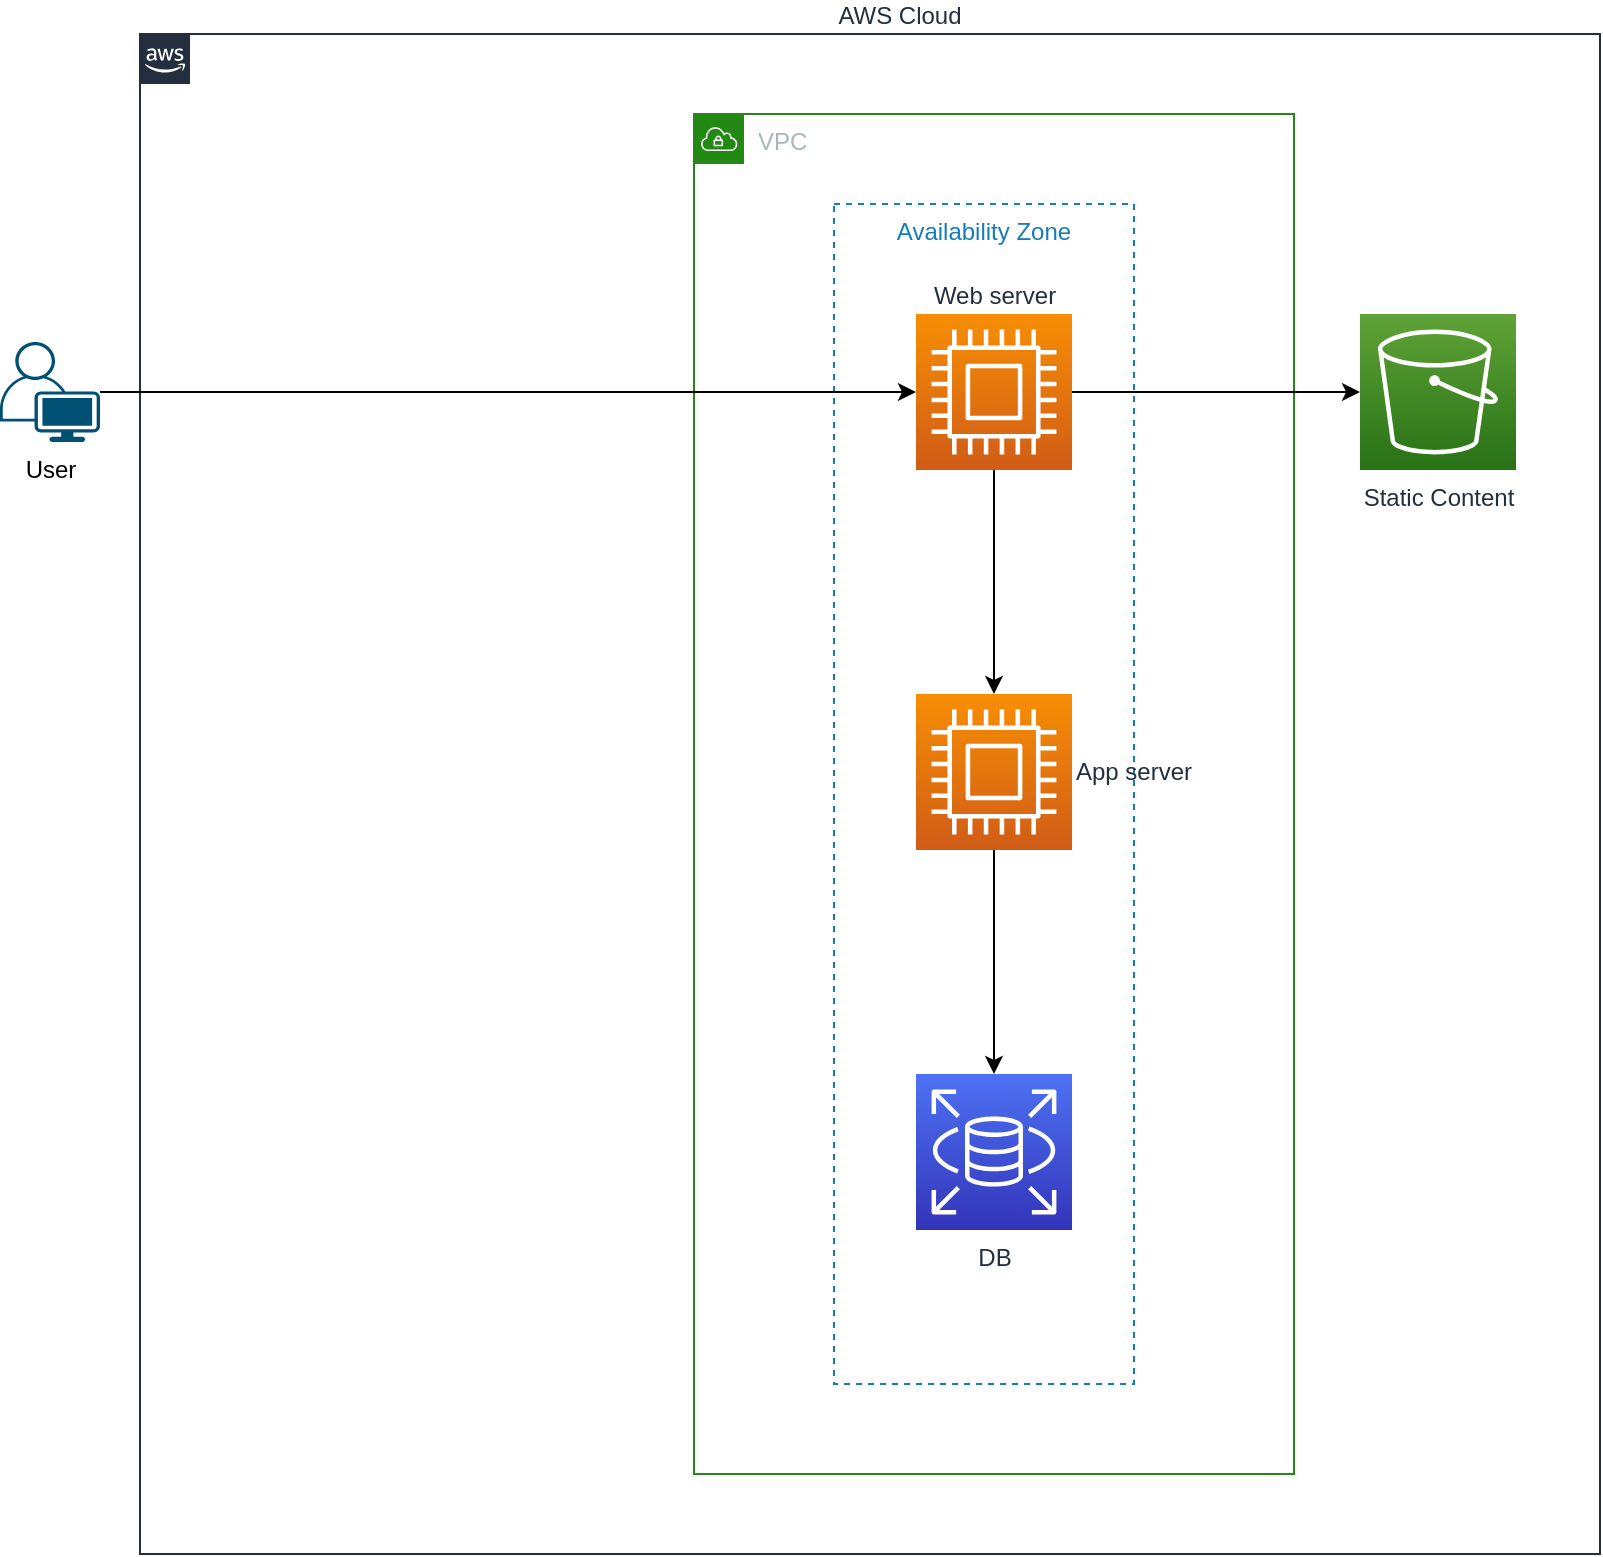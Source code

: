 <mxfile version="21.3.3" type="github" pages="2">
  <diagram name="Initial" id="4kg18z0V7WkvskuCNW7o">
    <mxGraphModel dx="1434" dy="764" grid="1" gridSize="10" guides="1" tooltips="1" connect="1" arrows="1" fold="1" page="1" pageScale="1" pageWidth="1100" pageHeight="850" math="0" shadow="0">
      <root>
        <mxCell id="0" />
        <mxCell id="1" parent="0" />
        <mxCell id="tJVP_CJtPcMaXXXab1c2-1" value="AWS Cloud" style="points=[[0,0],[0.25,0],[0.5,0],[0.75,0],[1,0],[1,0.25],[1,0.5],[1,0.75],[1,1],[0.75,1],[0.5,1],[0.25,1],[0,1],[0,0.75],[0,0.5],[0,0.25]];outlineConnect=0;gradientColor=none;html=1;whiteSpace=wrap;fontSize=12;fontStyle=0;container=1;pointerEvents=0;collapsible=0;recursiveResize=0;shape=mxgraph.aws4.group;grIcon=mxgraph.aws4.group_aws_cloud_alt;strokeColor=#232F3E;fillColor=none;verticalAlign=bottom;align=center;spacingLeft=30;fontColor=#232F3E;dashed=0;labelPosition=center;verticalLabelPosition=top;" vertex="1" parent="1">
          <mxGeometry x="80" y="40" width="730" height="760" as="geometry" />
        </mxCell>
        <mxCell id="tJVP_CJtPcMaXXXab1c2-9" value="VPC" style="points=[[0,0],[0.25,0],[0.5,0],[0.75,0],[1,0],[1,0.25],[1,0.5],[1,0.75],[1,1],[0.75,1],[0.5,1],[0.25,1],[0,1],[0,0.75],[0,0.5],[0,0.25]];outlineConnect=0;gradientColor=none;html=1;whiteSpace=wrap;fontSize=12;fontStyle=0;container=1;pointerEvents=0;collapsible=0;recursiveResize=0;shape=mxgraph.aws4.group;grIcon=mxgraph.aws4.group_vpc;strokeColor=#248814;fillColor=none;verticalAlign=top;align=left;spacingLeft=30;fontColor=#AAB7B8;dashed=0;" vertex="1" parent="tJVP_CJtPcMaXXXab1c2-1">
          <mxGeometry x="277" y="40" width="300" height="680" as="geometry" />
        </mxCell>
        <mxCell id="tJVP_CJtPcMaXXXab1c2-10" value="Availability Zone" style="fillColor=none;strokeColor=#147EBA;dashed=1;verticalAlign=top;fontStyle=0;fontColor=#147EBA;whiteSpace=wrap;html=1;" vertex="1" parent="tJVP_CJtPcMaXXXab1c2-9">
          <mxGeometry x="70" y="45" width="150" height="590" as="geometry" />
        </mxCell>
        <mxCell id="tJVP_CJtPcMaXXXab1c2-24" style="edgeStyle=orthogonalEdgeStyle;rounded=0;orthogonalLoop=1;jettySize=auto;html=1;" edge="1" parent="tJVP_CJtPcMaXXXab1c2-9" source="tJVP_CJtPcMaXXXab1c2-11" target="tJVP_CJtPcMaXXXab1c2-23">
          <mxGeometry relative="1" as="geometry" />
        </mxCell>
        <mxCell id="tJVP_CJtPcMaXXXab1c2-11" value="Web server" style="sketch=0;points=[[0,0,0],[0.25,0,0],[0.5,0,0],[0.75,0,0],[1,0,0],[0,1,0],[0.25,1,0],[0.5,1,0],[0.75,1,0],[1,1,0],[0,0.25,0],[0,0.5,0],[0,0.75,0],[1,0.25,0],[1,0.5,0],[1,0.75,0]];outlineConnect=0;fontColor=#232F3E;gradientColor=#F78E04;gradientDirection=north;fillColor=#D05C17;strokeColor=#ffffff;dashed=0;verticalLabelPosition=top;verticalAlign=bottom;align=center;html=1;fontSize=12;fontStyle=0;aspect=fixed;shape=mxgraph.aws4.resourceIcon;resIcon=mxgraph.aws4.compute;labelPosition=center;" vertex="1" parent="tJVP_CJtPcMaXXXab1c2-9">
          <mxGeometry x="111" y="100" width="78" height="78" as="geometry" />
        </mxCell>
        <mxCell id="tJVP_CJtPcMaXXXab1c2-13" value="DB" style="sketch=0;points=[[0,0,0],[0.25,0,0],[0.5,0,0],[0.75,0,0],[1,0,0],[0,1,0],[0.25,1,0],[0.5,1,0],[0.75,1,0],[1,1,0],[0,0.25,0],[0,0.5,0],[0,0.75,0],[1,0.25,0],[1,0.5,0],[1,0.75,0]];outlineConnect=0;fontColor=#232F3E;gradientColor=#4D72F3;gradientDirection=north;fillColor=#3334B9;strokeColor=#ffffff;dashed=0;verticalLabelPosition=bottom;verticalAlign=top;align=center;html=1;fontSize=12;fontStyle=0;aspect=fixed;shape=mxgraph.aws4.resourceIcon;resIcon=mxgraph.aws4.rds;" vertex="1" parent="tJVP_CJtPcMaXXXab1c2-9">
          <mxGeometry x="111" y="480" width="78" height="78" as="geometry" />
        </mxCell>
        <mxCell id="tJVP_CJtPcMaXXXab1c2-25" style="edgeStyle=orthogonalEdgeStyle;rounded=0;orthogonalLoop=1;jettySize=auto;html=1;" edge="1" parent="tJVP_CJtPcMaXXXab1c2-9" source="tJVP_CJtPcMaXXXab1c2-23" target="tJVP_CJtPcMaXXXab1c2-13">
          <mxGeometry relative="1" as="geometry" />
        </mxCell>
        <mxCell id="tJVP_CJtPcMaXXXab1c2-23" value="App server" style="sketch=0;points=[[0,0,0],[0.25,0,0],[0.5,0,0],[0.75,0,0],[1,0,0],[0,1,0],[0.25,1,0],[0.5,1,0],[0.75,1,0],[1,1,0],[0,0.25,0],[0,0.5,0],[0,0.75,0],[1,0.25,0],[1,0.5,0],[1,0.75,0]];outlineConnect=0;fontColor=#232F3E;gradientColor=#F78E04;gradientDirection=north;fillColor=#D05C17;strokeColor=#ffffff;dashed=0;verticalLabelPosition=middle;verticalAlign=middle;align=left;html=1;fontSize=12;fontStyle=0;aspect=fixed;shape=mxgraph.aws4.resourceIcon;resIcon=mxgraph.aws4.compute;labelPosition=right;" vertex="1" parent="tJVP_CJtPcMaXXXab1c2-9">
          <mxGeometry x="111" y="290" width="78" height="78" as="geometry" />
        </mxCell>
        <mxCell id="tJVP_CJtPcMaXXXab1c2-14" value="Static Content" style="sketch=0;points=[[0,0,0],[0.25,0,0],[0.5,0,0],[0.75,0,0],[1,0,0],[0,1,0],[0.25,1,0],[0.5,1,0],[0.75,1,0],[1,1,0],[0,0.25,0],[0,0.5,0],[0,0.75,0],[1,0.25,0],[1,0.5,0],[1,0.75,0]];outlineConnect=0;fontColor=#232F3E;gradientColor=#60A337;gradientDirection=north;fillColor=#277116;strokeColor=#ffffff;dashed=0;verticalLabelPosition=bottom;verticalAlign=top;align=center;html=1;fontSize=12;fontStyle=0;aspect=fixed;shape=mxgraph.aws4.resourceIcon;resIcon=mxgraph.aws4.s3;" vertex="1" parent="tJVP_CJtPcMaXXXab1c2-1">
          <mxGeometry x="610" y="140" width="78" height="78" as="geometry" />
        </mxCell>
        <mxCell id="tJVP_CJtPcMaXXXab1c2-15" style="edgeStyle=orthogonalEdgeStyle;rounded=0;orthogonalLoop=1;jettySize=auto;html=1;" edge="1" parent="tJVP_CJtPcMaXXXab1c2-1" source="tJVP_CJtPcMaXXXab1c2-11" target="tJVP_CJtPcMaXXXab1c2-14">
          <mxGeometry relative="1" as="geometry" />
        </mxCell>
        <mxCell id="tJVP_CJtPcMaXXXab1c2-22" style="edgeStyle=orthogonalEdgeStyle;rounded=0;orthogonalLoop=1;jettySize=auto;html=1;" edge="1" parent="1" source="tJVP_CJtPcMaXXXab1c2-21" target="tJVP_CJtPcMaXXXab1c2-11">
          <mxGeometry relative="1" as="geometry">
            <mxPoint x="203" y="502.8" as="targetPoint" />
          </mxGeometry>
        </mxCell>
        <mxCell id="tJVP_CJtPcMaXXXab1c2-21" value="User" style="points=[[0.35,0,0],[0.98,0.51,0],[1,0.71,0],[0.67,1,0],[0,0.795,0],[0,0.65,0]];verticalLabelPosition=bottom;sketch=0;html=1;verticalAlign=top;aspect=fixed;align=center;pointerEvents=1;shape=mxgraph.cisco19.user;fillColor=#005073;strokeColor=none;" vertex="1" parent="1">
          <mxGeometry x="10" y="194" width="50" height="50" as="geometry" />
        </mxCell>
      </root>
    </mxGraphModel>
  </diagram>
  <diagram id="b8bF-wRW1LS9-2fxUuWQ" name="Expected">
    <mxGraphModel dx="1434" dy="764" grid="1" gridSize="10" guides="1" tooltips="1" connect="1" arrows="1" fold="1" page="1" pageScale="1" pageWidth="1100" pageHeight="850" math="0" shadow="0">
      <root>
        <mxCell id="0" />
        <mxCell id="1" parent="0" />
        <mxCell id="YKZbRmKNCoG6-A81U4jJ-1" value="" style="points=[[0,0],[0.25,0],[0.5,0],[0.75,0],[1,0],[1,0.25],[1,0.5],[1,0.75],[1,1],[0.75,1],[0.5,1],[0.25,1],[0,1],[0,0.75],[0,0.5],[0,0.25]];outlineConnect=0;gradientColor=none;html=1;whiteSpace=wrap;fontSize=12;fontStyle=0;container=1;pointerEvents=0;collapsible=0;recursiveResize=0;shape=mxgraph.aws4.group;grIcon=mxgraph.aws4.group_aws_cloud_alt;strokeColor=#232F3E;fillColor=none;verticalAlign=bottom;align=center;spacingLeft=30;fontColor=#232F3E;dashed=0;labelPosition=center;verticalLabelPosition=top;" vertex="1" parent="1">
          <mxGeometry x="20" y="73" width="1060" height="767" as="geometry" />
        </mxCell>
        <mxCell id="YKZbRmKNCoG6-A81U4jJ-2" value="VPC" style="points=[[0,0],[0.25,0],[0.5,0],[0.75,0],[1,0],[1,0.25],[1,0.5],[1,0.75],[1,1],[0.75,1],[0.5,1],[0.25,1],[0,1],[0,0.75],[0,0.5],[0,0.25]];outlineConnect=0;gradientColor=none;html=1;whiteSpace=wrap;fontSize=12;fontStyle=0;container=1;pointerEvents=0;collapsible=0;recursiveResize=0;shape=mxgraph.aws4.group;grIcon=mxgraph.aws4.group_vpc;strokeColor=#248814;fillColor=none;verticalAlign=top;align=left;spacingLeft=30;fontColor=#AAB7B8;dashed=0;" vertex="1" parent="YKZbRmKNCoG6-A81U4jJ-1">
          <mxGeometry x="190" y="170" width="840" height="580" as="geometry" />
        </mxCell>
        <mxCell id="YKZbRmKNCoG6-A81U4jJ-3" value="Availability Zone A" style="fillColor=none;strokeColor=#147EBA;dashed=1;verticalAlign=top;fontStyle=0;fontColor=#147EBA;whiteSpace=wrap;html=1;" vertex="1" parent="YKZbRmKNCoG6-A81U4jJ-2">
          <mxGeometry x="70" y="10" width="200" height="560" as="geometry" />
        </mxCell>
        <mxCell id="YKZbRmKNCoG6-A81U4jJ-20" value="Public subnet" style="points=[[0,0],[0.25,0],[0.5,0],[0.75,0],[1,0],[1,0.25],[1,0.5],[1,0.75],[1,1],[0.75,1],[0.5,1],[0.25,1],[0,1],[0,0.75],[0,0.5],[0,0.25]];outlineConnect=0;gradientColor=none;html=1;whiteSpace=wrap;fontSize=12;fontStyle=0;container=1;pointerEvents=0;collapsible=0;recursiveResize=0;shape=mxgraph.aws4.group;grIcon=mxgraph.aws4.group_security_group;grStroke=0;strokeColor=#248814;fillColor=#E9F3E6;verticalAlign=top;align=left;spacingLeft=30;fontColor=#248814;dashed=0;" vertex="1" parent="YKZbRmKNCoG6-A81U4jJ-2">
          <mxGeometry x="85" y="80" width="175" height="98" as="geometry" />
        </mxCell>
        <mxCell id="YKZbRmKNCoG6-A81U4jJ-22" value="Elastic Load Balancer" style="sketch=0;points=[[0,0,0],[0.25,0,0],[0.5,0,0],[0.75,0,0],[1,0,0],[0,1,0],[0.25,1,0],[0.5,1,0],[0.75,1,0],[1,1,0],[0,0.25,0],[0,0.5,0],[0,0.75,0],[1,0.25,0],[1,0.5,0],[1,0.75,0]];outlineConnect=0;fontColor=#232F3E;gradientColor=#945DF2;gradientDirection=north;fillColor=#5A30B5;strokeColor=#ffffff;dashed=0;verticalLabelPosition=bottom;verticalAlign=top;align=center;html=1;fontSize=12;fontStyle=0;aspect=fixed;shape=mxgraph.aws4.resourceIcon;resIcon=mxgraph.aws4.elastic_load_balancing;" vertex="1" parent="YKZbRmKNCoG6-A81U4jJ-2">
          <mxGeometry x="404.5" y="135" width="51" height="51" as="geometry" />
        </mxCell>
        <mxCell id="YKZbRmKNCoG6-A81U4jJ-25" value="App subnet" style="points=[[0,0],[0.25,0],[0.5,0],[0.75,0],[1,0],[1,0.25],[1,0.5],[1,0.75],[1,1],[0.75,1],[0.5,1],[0.25,1],[0,1],[0,0.75],[0,0.5],[0,0.25]];outlineConnect=0;gradientColor=none;html=1;whiteSpace=wrap;fontSize=12;fontStyle=0;container=1;pointerEvents=0;collapsible=0;recursiveResize=0;shape=mxgraph.aws4.group;grIcon=mxgraph.aws4.group_security_group;grStroke=0;strokeColor=#147EBA;fillColor=#E6F2F8;verticalAlign=top;align=left;spacingLeft=30;fontColor=#147EBA;dashed=0;" vertex="1" parent="YKZbRmKNCoG6-A81U4jJ-2">
          <mxGeometry x="82.5" y="330" width="175" height="120" as="geometry" />
        </mxCell>
        <mxCell id="YKZbRmKNCoG6-A81U4jJ-27" value="DB subnet" style="points=[[0,0],[0.25,0],[0.5,0],[0.75,0],[1,0],[1,0.25],[1,0.5],[1,0.75],[1,1],[0.75,1],[0.5,1],[0.25,1],[0,1],[0,0.75],[0,0.5],[0,0.25]];outlineConnect=0;gradientColor=none;html=1;whiteSpace=wrap;fontSize=12;fontStyle=0;container=1;pointerEvents=0;collapsible=0;recursiveResize=0;shape=mxgraph.aws4.group;grIcon=mxgraph.aws4.group_security_group;grStroke=0;strokeColor=#147EBA;fillColor=#E6F2F8;verticalAlign=top;align=left;spacingLeft=30;fontColor=#147EBA;dashed=0;" vertex="1" parent="YKZbRmKNCoG6-A81U4jJ-2">
          <mxGeometry x="82.5" y="460" width="175" height="100" as="geometry" />
        </mxCell>
        <mxCell id="YKZbRmKNCoG6-A81U4jJ-28" value="EC2 Instances App Servers" style="outlineConnect=0;dashed=0;verticalLabelPosition=bottom;verticalAlign=top;align=center;html=1;shape=mxgraph.aws3.ec2;fillColor=#F58534;gradientColor=none;" vertex="1" parent="YKZbRmKNCoG6-A81U4jJ-2">
          <mxGeometry x="137.5" y="388" width="52.5" height="40" as="geometry" />
        </mxCell>
        <mxCell id="YKZbRmKNCoG6-A81U4jJ-30" value="Availability Zone B" style="fillColor=none;strokeColor=#147EBA;dashed=1;verticalAlign=top;fontStyle=0;fontColor=#147EBA;whiteSpace=wrap;html=1;" vertex="1" parent="YKZbRmKNCoG6-A81U4jJ-2">
          <mxGeometry x="598" y="13" width="200" height="557" as="geometry" />
        </mxCell>
        <mxCell id="YKZbRmKNCoG6-A81U4jJ-31" value="Public subnet" style="points=[[0,0],[0.25,0],[0.5,0],[0.75,0],[1,0],[1,0.25],[1,0.5],[1,0.75],[1,1],[0.75,1],[0.5,1],[0.25,1],[0,1],[0,0.75],[0,0.5],[0,0.25]];outlineConnect=0;gradientColor=none;html=1;whiteSpace=wrap;fontSize=12;fontStyle=0;container=1;pointerEvents=0;collapsible=0;recursiveResize=0;shape=mxgraph.aws4.group;grIcon=mxgraph.aws4.group_security_group;grStroke=0;strokeColor=#248814;fillColor=#E9F3E6;verticalAlign=top;align=left;spacingLeft=30;fontColor=#248814;dashed=0;" vertex="1" parent="YKZbRmKNCoG6-A81U4jJ-2">
          <mxGeometry x="611" y="80" width="175" height="100" as="geometry" />
        </mxCell>
        <mxCell id="-zyhFOnUaJ4RCDjZa1kj-6" value="Nat Gateway" style="sketch=0;outlineConnect=0;fontColor=#232F3E;gradientColor=none;fillColor=#4D27AA;strokeColor=none;dashed=0;verticalLabelPosition=bottom;verticalAlign=top;align=center;html=1;fontSize=12;fontStyle=0;aspect=fixed;pointerEvents=1;shape=mxgraph.aws4.nat_gateway;" vertex="1" parent="YKZbRmKNCoG6-A81U4jJ-31">
          <mxGeometry x="68.5" y="40" width="38" height="38" as="geometry" />
        </mxCell>
        <mxCell id="YKZbRmKNCoG6-A81U4jJ-33" value="App subnet" style="points=[[0,0],[0.25,0],[0.5,0],[0.75,0],[1,0],[1,0.25],[1,0.5],[1,0.75],[1,1],[0.75,1],[0.5,1],[0.25,1],[0,1],[0,0.75],[0,0.5],[0,0.25]];outlineConnect=0;gradientColor=none;html=1;whiteSpace=wrap;fontSize=12;fontStyle=0;container=1;pointerEvents=0;collapsible=0;recursiveResize=0;shape=mxgraph.aws4.group;grIcon=mxgraph.aws4.group_security_group;grStroke=0;strokeColor=#147EBA;fillColor=#E6F2F8;verticalAlign=top;align=left;spacingLeft=30;fontColor=#147EBA;dashed=0;" vertex="1" parent="YKZbRmKNCoG6-A81U4jJ-2">
          <mxGeometry x="608.5" y="330" width="175" height="120" as="geometry" />
        </mxCell>
        <mxCell id="YKZbRmKNCoG6-A81U4jJ-34" value="DB subnet" style="points=[[0,0],[0.25,0],[0.5,0],[0.75,0],[1,0],[1,0.25],[1,0.5],[1,0.75],[1,1],[0.75,1],[0.5,1],[0.25,1],[0,1],[0,0.75],[0,0.5],[0,0.25]];outlineConnect=0;gradientColor=none;html=1;whiteSpace=wrap;fontSize=12;fontStyle=0;container=1;pointerEvents=0;collapsible=0;recursiveResize=0;shape=mxgraph.aws4.group;grIcon=mxgraph.aws4.group_security_group;grStroke=0;strokeColor=#147EBA;fillColor=#E6F2F8;verticalAlign=top;align=left;spacingLeft=30;fontColor=#147EBA;dashed=0;" vertex="1" parent="YKZbRmKNCoG6-A81U4jJ-2">
          <mxGeometry x="608.5" y="460" width="175" height="100" as="geometry" />
        </mxCell>
        <mxCell id="YKZbRmKNCoG6-A81U4jJ-35" value="EC2 Instances App Servers" style="outlineConnect=0;dashed=0;verticalLabelPosition=bottom;verticalAlign=top;align=center;html=1;shape=mxgraph.aws3.ec2;fillColor=#F58534;gradientColor=none;" vertex="1" parent="YKZbRmKNCoG6-A81U4jJ-2">
          <mxGeometry x="663.5" y="385" width="56.5" height="40" as="geometry" />
        </mxCell>
        <mxCell id="YKZbRmKNCoG6-A81U4jJ-36" value="Web&amp;nbsp;subnet" style="points=[[0,0],[0.25,0],[0.5,0],[0.75,0],[1,0],[1,0.25],[1,0.5],[1,0.75],[1,1],[0.75,1],[0.5,1],[0.25,1],[0,1],[0,0.75],[0,0.5],[0,0.25]];outlineConnect=0;gradientColor=none;html=1;whiteSpace=wrap;fontSize=12;fontStyle=0;container=1;pointerEvents=0;collapsible=0;recursiveResize=0;shape=mxgraph.aws4.group;grIcon=mxgraph.aws4.group_security_group;grStroke=0;strokeColor=#147EBA;fillColor=#E6F2F8;verticalAlign=top;align=left;spacingLeft=30;fontColor=#147EBA;dashed=0;" vertex="1" parent="YKZbRmKNCoG6-A81U4jJ-2">
          <mxGeometry x="612" y="195" width="175" height="120" as="geometry" />
        </mxCell>
        <mxCell id="YKZbRmKNCoG6-A81U4jJ-37" value="EC2 Instances Web Servers" style="outlineConnect=0;dashed=0;verticalLabelPosition=bottom;verticalAlign=top;align=center;html=1;shape=mxgraph.aws3.ec2;fillColor=#F58534;gradientColor=none;" vertex="1" parent="YKZbRmKNCoG6-A81U4jJ-36">
          <mxGeometry x="56" y="50" width="54" height="35.75" as="geometry" />
        </mxCell>
        <mxCell id="YKZbRmKNCoG6-A81U4jJ-38" value="DB (Secondary)" style="sketch=0;points=[[0,0,0],[0.25,0,0],[0.5,0,0],[0.75,0,0],[1,0,0],[0,1,0],[0.25,1,0],[0.5,1,0],[0.75,1,0],[1,1,0],[0,0.25,0],[0,0.5,0],[0,0.75,0],[1,0.25,0],[1,0.5,0],[1,0.75,0]];outlineConnect=0;fontColor=#232F3E;gradientColor=#4D72F3;gradientDirection=north;fillColor=#3334B9;strokeColor=#ffffff;dashed=0;verticalLabelPosition=bottom;verticalAlign=top;align=center;html=1;fontSize=12;fontStyle=0;aspect=fixed;shape=mxgraph.aws4.resourceIcon;resIcon=mxgraph.aws4.rds;" vertex="1" parent="YKZbRmKNCoG6-A81U4jJ-2">
          <mxGeometry x="672" y="496" width="48" height="48" as="geometry" />
        </mxCell>
        <mxCell id="-zyhFOnUaJ4RCDjZa1kj-4" value="Auto Scaling Group App tier" style="sketch=0;outlineConnect=0;fontColor=#232F3E;gradientColor=none;fillColor=#D45B07;strokeColor=none;dashed=0;verticalLabelPosition=bottom;verticalAlign=top;align=center;html=1;fontSize=12;fontStyle=0;aspect=fixed;pointerEvents=1;shape=mxgraph.aws4.auto_scaling2;" vertex="1" parent="YKZbRmKNCoG6-A81U4jJ-2">
          <mxGeometry x="404.5" y="383" width="48" height="48" as="geometry" />
        </mxCell>
        <mxCell id="-zyhFOnUaJ4RCDjZa1kj-14" style="edgeStyle=orthogonalEdgeStyle;rounded=0;orthogonalLoop=1;jettySize=auto;html=1;exitX=0;exitY=0.75;exitDx=0;exitDy=0;exitPerimeter=0;" edge="1" parent="YKZbRmKNCoG6-A81U4jJ-2" source="-zyhFOnUaJ4RCDjZa1kj-5" target="YKZbRmKNCoG6-A81U4jJ-28">
          <mxGeometry relative="1" as="geometry" />
        </mxCell>
        <mxCell id="-zyhFOnUaJ4RCDjZa1kj-15" style="edgeStyle=orthogonalEdgeStyle;rounded=0;orthogonalLoop=1;jettySize=auto;html=1;exitX=1;exitY=0.75;exitDx=0;exitDy=0;exitPerimeter=0;" edge="1" parent="YKZbRmKNCoG6-A81U4jJ-2" source="-zyhFOnUaJ4RCDjZa1kj-5" target="YKZbRmKNCoG6-A81U4jJ-35">
          <mxGeometry relative="1" as="geometry" />
        </mxCell>
        <mxCell id="-zyhFOnUaJ4RCDjZa1kj-5" value="Elastic Load Balancer" style="sketch=0;points=[[0,0,0],[0.25,0,0],[0.5,0,0],[0.75,0,0],[1,0,0],[0,1,0],[0.25,1,0],[0.5,1,0],[0.75,1,0],[1,1,0],[0,0.25,0],[0,0.5,0],[0,0.75,0],[1,0.25,0],[1,0.5,0],[1,0.75,0]];outlineConnect=0;fontColor=#232F3E;gradientColor=#945DF2;gradientDirection=north;fillColor=#5A30B5;strokeColor=#ffffff;dashed=0;verticalLabelPosition=middle;verticalAlign=middle;align=left;html=1;fontSize=12;fontStyle=0;aspect=fixed;shape=mxgraph.aws4.resourceIcon;resIcon=mxgraph.aws4.elastic_load_balancing;labelPosition=right;labelBackgroundColor=default;" vertex="1" parent="YKZbRmKNCoG6-A81U4jJ-2">
          <mxGeometry x="404.5" y="320" width="51" height="51" as="geometry" />
        </mxCell>
        <mxCell id="YKZbRmKNCoG6-A81U4jJ-21" value="Nat Gateway" style="sketch=0;outlineConnect=0;fontColor=#232F3E;gradientColor=none;fillColor=#4D27AA;strokeColor=none;dashed=0;verticalLabelPosition=bottom;verticalAlign=top;align=center;html=1;fontSize=12;fontStyle=0;aspect=fixed;pointerEvents=1;shape=mxgraph.aws4.nat_gateway;" vertex="1" parent="YKZbRmKNCoG6-A81U4jJ-2">
          <mxGeometry x="142" y="120" width="38" height="38" as="geometry" />
        </mxCell>
        <mxCell id="-zyhFOnUaJ4RCDjZa1kj-12" style="edgeStyle=orthogonalEdgeStyle;rounded=0;orthogonalLoop=1;jettySize=auto;html=1;entryX=1;entryY=0.25;entryDx=0;entryDy=0;entryPerimeter=0;" edge="1" parent="YKZbRmKNCoG6-A81U4jJ-2" source="YKZbRmKNCoG6-A81U4jJ-37" target="-zyhFOnUaJ4RCDjZa1kj-5">
          <mxGeometry relative="1" as="geometry" />
        </mxCell>
        <mxCell id="-zyhFOnUaJ4RCDjZa1kj-10" style="edgeStyle=orthogonalEdgeStyle;rounded=0;orthogonalLoop=1;jettySize=auto;html=1;" edge="1" parent="YKZbRmKNCoG6-A81U4jJ-2" source="YKZbRmKNCoG6-A81U4jJ-22" target="YKZbRmKNCoG6-A81U4jJ-37">
          <mxGeometry relative="1" as="geometry" />
        </mxCell>
        <mxCell id="-zyhFOnUaJ4RCDjZa1kj-3" value="" style="fillColor=none;strokeColor=#FF8000;dashed=1;verticalAlign=top;fontStyle=0;fontColor=#000000;whiteSpace=wrap;html=1;strokeWidth=2;" vertex="1" parent="YKZbRmKNCoG6-A81U4jJ-2">
          <mxGeometry x="90" y="380" width="690" height="70" as="geometry" />
        </mxCell>
        <mxCell id="YKZbRmKNCoG6-A81U4jJ-9" value="Static Content" style="sketch=0;points=[[0,0,0],[0.25,0,0],[0.5,0,0],[0.75,0,0],[1,0,0],[0,1,0],[0.25,1,0],[0.5,1,0],[0.75,1,0],[1,1,0],[0,0.25,0],[0,0.5,0],[0,0.75,0],[1,0.25,0],[1,0.5,0],[1,0.75,0]];outlineConnect=0;fontColor=#232F3E;gradientColor=#60A337;gradientDirection=north;fillColor=#277116;strokeColor=#ffffff;dashed=0;verticalLabelPosition=bottom;verticalAlign=top;align=center;html=1;fontSize=12;fontStyle=0;aspect=fixed;shape=mxgraph.aws4.resourceIcon;resIcon=mxgraph.aws4.s3;" vertex="1" parent="YKZbRmKNCoG6-A81U4jJ-1">
          <mxGeometry x="50" y="280" width="68" height="68" as="geometry" />
        </mxCell>
        <mxCell id="YKZbRmKNCoG6-A81U4jJ-23" style="edgeStyle=orthogonalEdgeStyle;rounded=0;orthogonalLoop=1;jettySize=auto;html=1;" edge="1" parent="YKZbRmKNCoG6-A81U4jJ-1" source="YKZbRmKNCoG6-A81U4jJ-13" target="YKZbRmKNCoG6-A81U4jJ-22">
          <mxGeometry relative="1" as="geometry" />
        </mxCell>
        <mxCell id="YKZbRmKNCoG6-A81U4jJ-13" value="CloudFront" style="outlineConnect=0;dashed=0;verticalLabelPosition=top;verticalAlign=bottom;align=center;html=1;shape=mxgraph.aws3.cloudfront;fillColor=#F58536;gradientColor=none;labelPosition=center;" vertex="1" parent="YKZbRmKNCoG6-A81U4jJ-1">
          <mxGeometry x="580" y="47.75" width="80" height="92.25" as="geometry" />
        </mxCell>
        <mxCell id="YKZbRmKNCoG6-A81U4jJ-18" style="edgeStyle=orthogonalEdgeStyle;rounded=0;orthogonalLoop=1;jettySize=auto;html=1;" edge="1" parent="YKZbRmKNCoG6-A81U4jJ-1" source="YKZbRmKNCoG6-A81U4jJ-14" target="YKZbRmKNCoG6-A81U4jJ-13">
          <mxGeometry relative="1" as="geometry" />
        </mxCell>
        <mxCell id="YKZbRmKNCoG6-A81U4jJ-14" value="Route 53" style="outlineConnect=0;dashed=0;verticalLabelPosition=bottom;verticalAlign=top;align=center;html=1;shape=mxgraph.aws3.route_53;fillColor=#F58536;gradientColor=none;" vertex="1" parent="YKZbRmKNCoG6-A81U4jJ-1">
          <mxGeometry x="350" y="51" width="70.5" height="85.5" as="geometry" />
        </mxCell>
        <mxCell id="-zyhFOnUaJ4RCDjZa1kj-22" value="Amazon ElastiCache Service&lt;br&gt;Caching service" style="outlineConnect=0;dashed=0;verticalLabelPosition=bottom;verticalAlign=top;align=center;html=1;shape=mxgraph.aws3.elasticsearch_service;fillColor=#F58534;gradientColor=none;" vertex="1" parent="YKZbRmKNCoG6-A81U4jJ-1">
          <mxGeometry x="54" y="542.5" width="60" height="71" as="geometry" />
        </mxCell>
        <mxCell id="-zyhFOnUaJ4RCDjZa1kj-23" style="edgeStyle=orthogonalEdgeStyle;rounded=0;orthogonalLoop=1;jettySize=auto;html=1;entryX=1;entryY=0.5;entryDx=0;entryDy=0;entryPerimeter=0;" edge="1" parent="YKZbRmKNCoG6-A81U4jJ-1" source="YKZbRmKNCoG6-A81U4jJ-28" target="-zyhFOnUaJ4RCDjZa1kj-22">
          <mxGeometry relative="1" as="geometry" />
        </mxCell>
        <mxCell id="YKZbRmKNCoG6-A81U4jJ-17" style="edgeStyle=orthogonalEdgeStyle;rounded=0;orthogonalLoop=1;jettySize=auto;html=1;" edge="1" parent="1" source="YKZbRmKNCoG6-A81U4jJ-16" target="YKZbRmKNCoG6-A81U4jJ-14">
          <mxGeometry relative="1" as="geometry" />
        </mxCell>
        <mxCell id="YKZbRmKNCoG6-A81U4jJ-16" value="User" style="points=[[0.35,0,0],[0.98,0.51,0],[1,0.71,0],[0.67,1,0],[0,0.795,0],[0,0.65,0]];verticalLabelPosition=middle;sketch=0;html=1;verticalAlign=middle;aspect=fixed;align=left;pointerEvents=1;shape=mxgraph.cisco19.user;fillColor=#005073;strokeColor=none;labelPosition=right;" vertex="1" parent="1">
          <mxGeometry x="610" y="10" width="50" height="50" as="geometry" />
        </mxCell>
        <mxCell id="YKZbRmKNCoG6-A81U4jJ-26" value="Web&amp;nbsp;subnet" style="points=[[0,0],[0.25,0],[0.5,0],[0.75,0],[1,0],[1,0.25],[1,0.5],[1,0.75],[1,1],[0.75,1],[0.5,1],[0.25,1],[0,1],[0,0.75],[0,0.5],[0,0.25]];outlineConnect=0;gradientColor=none;html=1;whiteSpace=wrap;fontSize=12;fontStyle=0;container=1;pointerEvents=0;collapsible=0;recursiveResize=0;shape=mxgraph.aws4.group;grIcon=mxgraph.aws4.group_security_group;grStroke=0;strokeColor=#147EBA;fillColor=#E6F2F8;verticalAlign=top;align=left;spacingLeft=30;fontColor=#147EBA;dashed=0;" vertex="1" parent="1">
          <mxGeometry x="296" y="450" width="175" height="115" as="geometry" />
        </mxCell>
        <mxCell id="YKZbRmKNCoG6-A81U4jJ-24" value="EC2 Instances Web Servers" style="outlineConnect=0;dashed=0;verticalLabelPosition=bottom;verticalAlign=top;align=center;html=1;shape=mxgraph.aws3.ec2;fillColor=#F58534;gradientColor=none;" vertex="1" parent="YKZbRmKNCoG6-A81U4jJ-26">
          <mxGeometry x="56" y="46" width="54" height="35.75" as="geometry" />
        </mxCell>
        <mxCell id="-zyhFOnUaJ4RCDjZa1kj-21" style="edgeStyle=orthogonalEdgeStyle;rounded=0;orthogonalLoop=1;jettySize=auto;html=1;entryX=0;entryY=0.75;entryDx=0;entryDy=0;entryPerimeter=0;exitX=1;exitY=0.75;exitDx=0;exitDy=0;exitPerimeter=0;" edge="1" parent="1" source="YKZbRmKNCoG6-A81U4jJ-6" target="YKZbRmKNCoG6-A81U4jJ-38">
          <mxGeometry relative="1" as="geometry" />
        </mxCell>
        <mxCell id="YKZbRmKNCoG6-A81U4jJ-6" value="DB (Primary)" style="sketch=0;points=[[0,0,0],[0.25,0,0],[0.5,0,0],[0.75,0,0],[1,0,0],[0,1,0],[0.25,1,0],[0.5,1,0],[0.75,1,0],[1,1,0],[0,0.25,0],[0,0.5,0],[0,0.75,0],[1,0.25,0],[1,0.5,0],[1,0.75,0]];outlineConnect=0;fontColor=#232F3E;gradientColor=#4D72F3;gradientDirection=north;fillColor=#3334B9;strokeColor=#ffffff;dashed=0;verticalLabelPosition=bottom;verticalAlign=top;align=center;html=1;fontSize=12;fontStyle=0;aspect=fixed;shape=mxgraph.aws4.resourceIcon;resIcon=mxgraph.aws4.rds;" vertex="1" parent="1">
          <mxGeometry x="356" y="739" width="48" height="48" as="geometry" />
        </mxCell>
        <mxCell id="-zyhFOnUaJ4RCDjZa1kj-2" value="Auto Scaling Group web tier" style="sketch=0;outlineConnect=0;fontColor=#232F3E;gradientColor=none;fillColor=#D45B07;strokeColor=none;dashed=0;verticalLabelPosition=bottom;verticalAlign=top;align=center;html=1;fontSize=12;fontStyle=0;aspect=fixed;pointerEvents=1;shape=mxgraph.aws4.auto_scaling2;" vertex="1" parent="1">
          <mxGeometry x="620" y="487" width="48" height="48" as="geometry" />
        </mxCell>
        <mxCell id="-zyhFOnUaJ4RCDjZa1kj-8" style="edgeStyle=orthogonalEdgeStyle;rounded=0;orthogonalLoop=1;jettySize=auto;html=1;entryX=0.5;entryY=1;entryDx=0;entryDy=0;entryPerimeter=0;" edge="1" parent="1" source="YKZbRmKNCoG6-A81U4jJ-24" target="YKZbRmKNCoG6-A81U4jJ-9">
          <mxGeometry relative="1" as="geometry" />
        </mxCell>
        <mxCell id="-zyhFOnUaJ4RCDjZa1kj-9" style="edgeStyle=orthogonalEdgeStyle;rounded=0;orthogonalLoop=1;jettySize=auto;html=1;entryX=0;entryY=0.25;entryDx=0;entryDy=0;entryPerimeter=0;" edge="1" parent="1" source="YKZbRmKNCoG6-A81U4jJ-24" target="-zyhFOnUaJ4RCDjZa1kj-5">
          <mxGeometry relative="1" as="geometry" />
        </mxCell>
        <mxCell id="-zyhFOnUaJ4RCDjZa1kj-11" style="edgeStyle=orthogonalEdgeStyle;rounded=0;orthogonalLoop=1;jettySize=auto;html=1;" edge="1" parent="1" source="YKZbRmKNCoG6-A81U4jJ-22" target="YKZbRmKNCoG6-A81U4jJ-24">
          <mxGeometry relative="1" as="geometry" />
        </mxCell>
        <mxCell id="-zyhFOnUaJ4RCDjZa1kj-1" value="" style="fillColor=none;strokeColor=#FF8000;dashed=1;verticalAlign=top;fontStyle=0;fontColor=#000000;whiteSpace=wrap;html=1;strokeWidth=2;" vertex="1" parent="1">
          <mxGeometry x="300" y="475" width="690" height="80" as="geometry" />
        </mxCell>
        <mxCell id="-zyhFOnUaJ4RCDjZa1kj-18" style="edgeStyle=orthogonalEdgeStyle;rounded=0;orthogonalLoop=1;jettySize=auto;html=1;entryX=1;entryY=0.25;entryDx=0;entryDy=0;entryPerimeter=0;exitX=1;exitY=0.5;exitDx=0;exitDy=0;exitPerimeter=0;" edge="1" parent="1" source="YKZbRmKNCoG6-A81U4jJ-28" target="YKZbRmKNCoG6-A81U4jJ-6">
          <mxGeometry relative="1" as="geometry">
            <Array as="points">
              <mxPoint x="500" y="651" />
              <mxPoint x="500" y="751" />
            </Array>
          </mxGeometry>
        </mxCell>
        <mxCell id="-zyhFOnUaJ4RCDjZa1kj-19" style="edgeStyle=orthogonalEdgeStyle;rounded=0;orthogonalLoop=1;jettySize=auto;html=1;entryX=1;entryY=0.5;entryDx=0;entryDy=0;entryPerimeter=0;" edge="1" parent="1" source="YKZbRmKNCoG6-A81U4jJ-35" target="YKZbRmKNCoG6-A81U4jJ-6">
          <mxGeometry relative="1" as="geometry">
            <Array as="points">
              <mxPoint x="760" y="648" />
              <mxPoint x="760" y="763" />
            </Array>
          </mxGeometry>
        </mxCell>
        <mxCell id="-zyhFOnUaJ4RCDjZa1kj-16" value="DB group" style="fillColor=none;strokeColor=#5A6C86;dashed=1;verticalAlign=top;fontStyle=0;fontColor=#5A6C86;whiteSpace=wrap;html=1;" vertex="1" parent="1">
          <mxGeometry x="318.5" y="730" width="671.5" height="80" as="geometry" />
        </mxCell>
      </root>
    </mxGraphModel>
  </diagram>
</mxfile>
